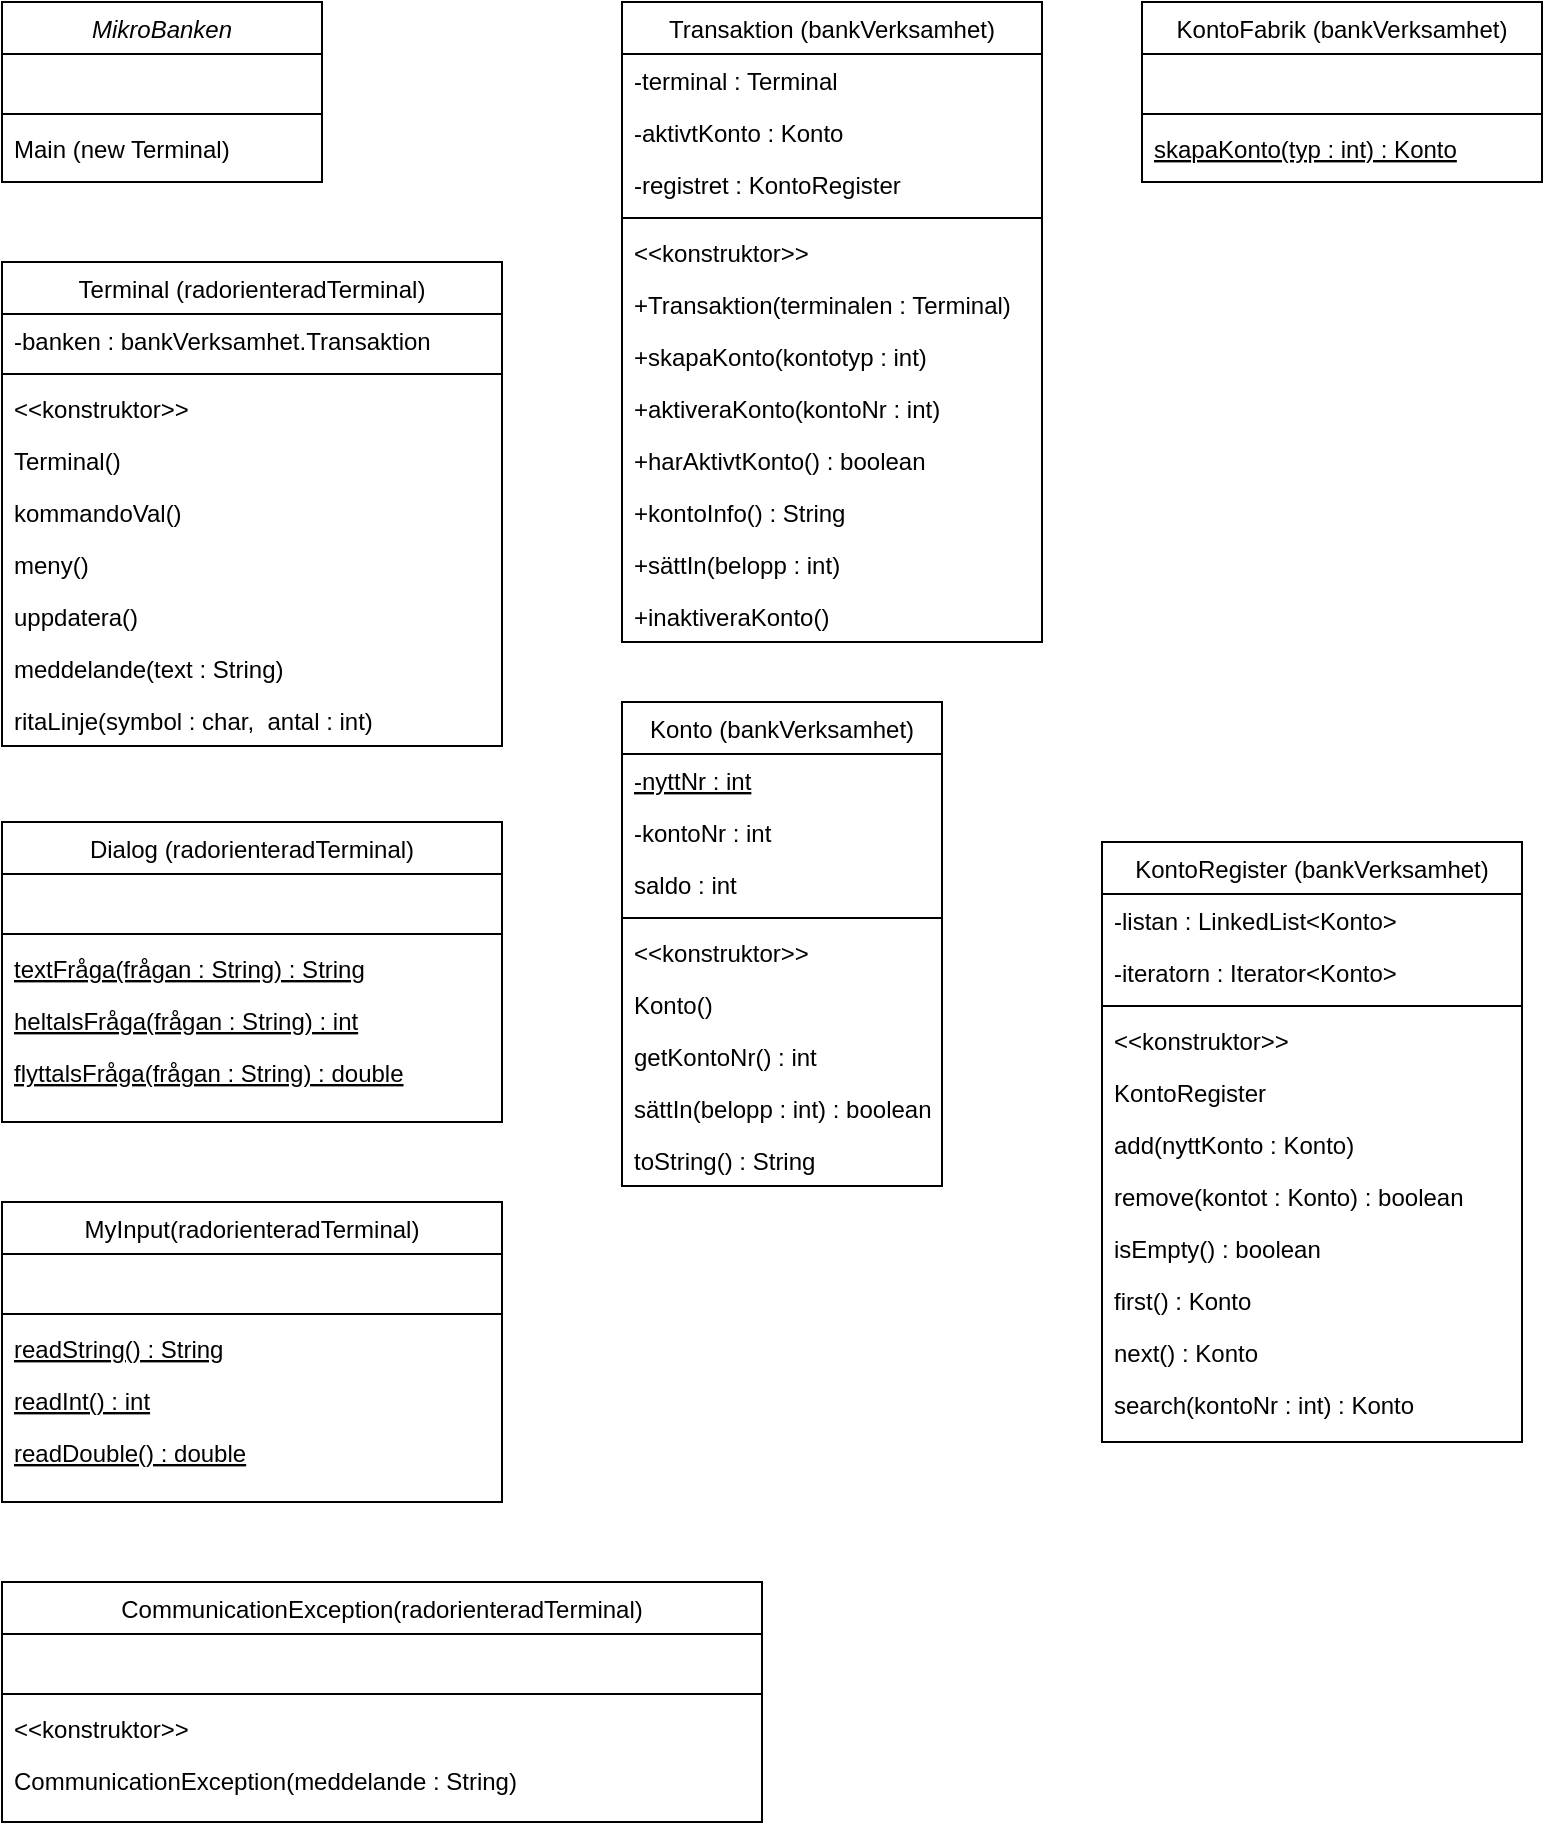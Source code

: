 <mxfile version="13.9.8" type="github">
  <diagram id="C5RBs43oDa-KdzZeNtuy" name="Page-1">
    <mxGraphModel dx="1233" dy="736" grid="1" gridSize="10" guides="1" tooltips="1" connect="1" arrows="1" fold="1" page="1" pageScale="1" pageWidth="827" pageHeight="1169" math="0" shadow="0">
      <root>
        <mxCell id="WIyWlLk6GJQsqaUBKTNV-0" />
        <mxCell id="WIyWlLk6GJQsqaUBKTNV-1" parent="WIyWlLk6GJQsqaUBKTNV-0" />
        <mxCell id="zkfFHV4jXpPFQw0GAbJ--0" value="MikroBanken" style="swimlane;fontStyle=2;align=center;verticalAlign=top;childLayout=stackLayout;horizontal=1;startSize=26;horizontalStack=0;resizeParent=1;resizeLast=0;collapsible=1;marginBottom=0;rounded=0;shadow=0;strokeWidth=1;" parent="WIyWlLk6GJQsqaUBKTNV-1" vertex="1">
          <mxGeometry x="30" y="30" width="160" height="90" as="geometry">
            <mxRectangle x="230" y="140" width="160" height="26" as="alternateBounds" />
          </mxGeometry>
        </mxCell>
        <mxCell id="zkfFHV4jXpPFQw0GAbJ--3" value=" " style="text;align=left;verticalAlign=top;spacingLeft=4;spacingRight=4;overflow=hidden;rotatable=0;points=[[0,0.5],[1,0.5]];portConstraint=eastwest;rounded=0;shadow=0;html=0;" parent="zkfFHV4jXpPFQw0GAbJ--0" vertex="1">
          <mxGeometry y="26" width="160" height="26" as="geometry" />
        </mxCell>
        <mxCell id="zkfFHV4jXpPFQw0GAbJ--4" value="" style="line;html=1;strokeWidth=1;align=left;verticalAlign=middle;spacingTop=-1;spacingLeft=3;spacingRight=3;rotatable=0;labelPosition=right;points=[];portConstraint=eastwest;" parent="zkfFHV4jXpPFQw0GAbJ--0" vertex="1">
          <mxGeometry y="52" width="160" height="8" as="geometry" />
        </mxCell>
        <mxCell id="zkfFHV4jXpPFQw0GAbJ--5" value="Main (new Terminal)" style="text;align=left;verticalAlign=top;spacingLeft=4;spacingRight=4;overflow=hidden;rotatable=0;points=[[0,0.5],[1,0.5]];portConstraint=eastwest;" parent="zkfFHV4jXpPFQw0GAbJ--0" vertex="1">
          <mxGeometry y="60" width="160" height="26" as="geometry" />
        </mxCell>
        <mxCell id="zkfFHV4jXpPFQw0GAbJ--6" value="KontoFabrik (bankVerksamhet)" style="swimlane;fontStyle=0;align=center;verticalAlign=top;childLayout=stackLayout;horizontal=1;startSize=26;horizontalStack=0;resizeParent=1;resizeLast=0;collapsible=1;marginBottom=0;rounded=0;shadow=0;strokeWidth=1;" parent="WIyWlLk6GJQsqaUBKTNV-1" vertex="1">
          <mxGeometry x="600" y="30" width="200" height="90" as="geometry">
            <mxRectangle x="130" y="380" width="160" height="26" as="alternateBounds" />
          </mxGeometry>
        </mxCell>
        <mxCell id="zkfFHV4jXpPFQw0GAbJ--8" value=" " style="text;align=left;verticalAlign=top;spacingLeft=4;spacingRight=4;overflow=hidden;rotatable=0;points=[[0,0.5],[1,0.5]];portConstraint=eastwest;rounded=0;shadow=0;html=0;" parent="zkfFHV4jXpPFQw0GAbJ--6" vertex="1">
          <mxGeometry y="26" width="200" height="26" as="geometry" />
        </mxCell>
        <mxCell id="zkfFHV4jXpPFQw0GAbJ--9" value="" style="line;html=1;strokeWidth=1;align=left;verticalAlign=middle;spacingTop=-1;spacingLeft=3;spacingRight=3;rotatable=0;labelPosition=right;points=[];portConstraint=eastwest;" parent="zkfFHV4jXpPFQw0GAbJ--6" vertex="1">
          <mxGeometry y="52" width="200" height="8" as="geometry" />
        </mxCell>
        <mxCell id="zkfFHV4jXpPFQw0GAbJ--10" value="skapaKonto(typ : int) : Konto" style="text;align=left;verticalAlign=top;spacingLeft=4;spacingRight=4;overflow=hidden;rotatable=0;points=[[0,0.5],[1,0.5]];portConstraint=eastwest;fontStyle=4" parent="zkfFHV4jXpPFQw0GAbJ--6" vertex="1">
          <mxGeometry y="60" width="200" height="26" as="geometry" />
        </mxCell>
        <mxCell id="zkfFHV4jXpPFQw0GAbJ--17" value="Konto (bankVerksamhet)" style="swimlane;fontStyle=0;align=center;verticalAlign=top;childLayout=stackLayout;horizontal=1;startSize=26;horizontalStack=0;resizeParent=1;resizeLast=0;collapsible=1;marginBottom=0;rounded=0;shadow=0;strokeWidth=1;" parent="WIyWlLk6GJQsqaUBKTNV-1" vertex="1">
          <mxGeometry x="340" y="380" width="160" height="242" as="geometry">
            <mxRectangle x="550" y="140" width="160" height="26" as="alternateBounds" />
          </mxGeometry>
        </mxCell>
        <mxCell id="zkfFHV4jXpPFQw0GAbJ--18" value="-nyttNr : int" style="text;align=left;verticalAlign=top;spacingLeft=4;spacingRight=4;overflow=hidden;rotatable=0;points=[[0,0.5],[1,0.5]];portConstraint=eastwest;fontStyle=4" parent="zkfFHV4jXpPFQw0GAbJ--17" vertex="1">
          <mxGeometry y="26" width="160" height="26" as="geometry" />
        </mxCell>
        <mxCell id="zkfFHV4jXpPFQw0GAbJ--19" value="-kontoNr : int" style="text;align=left;verticalAlign=top;spacingLeft=4;spacingRight=4;overflow=hidden;rotatable=0;points=[[0,0.5],[1,0.5]];portConstraint=eastwest;rounded=0;shadow=0;html=0;" parent="zkfFHV4jXpPFQw0GAbJ--17" vertex="1">
          <mxGeometry y="52" width="160" height="26" as="geometry" />
        </mxCell>
        <mxCell id="zkfFHV4jXpPFQw0GAbJ--20" value="saldo : int" style="text;align=left;verticalAlign=top;spacingLeft=4;spacingRight=4;overflow=hidden;rotatable=0;points=[[0,0.5],[1,0.5]];portConstraint=eastwest;rounded=0;shadow=0;html=0;" parent="zkfFHV4jXpPFQw0GAbJ--17" vertex="1">
          <mxGeometry y="78" width="160" height="26" as="geometry" />
        </mxCell>
        <mxCell id="zkfFHV4jXpPFQw0GAbJ--23" value="" style="line;html=1;strokeWidth=1;align=left;verticalAlign=middle;spacingTop=-1;spacingLeft=3;spacingRight=3;rotatable=0;labelPosition=right;points=[];portConstraint=eastwest;" parent="zkfFHV4jXpPFQw0GAbJ--17" vertex="1">
          <mxGeometry y="104" width="160" height="8" as="geometry" />
        </mxCell>
        <mxCell id="zkfFHV4jXpPFQw0GAbJ--24" value="&lt;&lt;konstruktor&gt;&gt;" style="text;align=left;verticalAlign=top;spacingLeft=4;spacingRight=4;overflow=hidden;rotatable=0;points=[[0,0.5],[1,0.5]];portConstraint=eastwest;" parent="zkfFHV4jXpPFQw0GAbJ--17" vertex="1">
          <mxGeometry y="112" width="160" height="26" as="geometry" />
        </mxCell>
        <mxCell id="zkfFHV4jXpPFQw0GAbJ--25" value="Konto()" style="text;align=left;verticalAlign=top;spacingLeft=4;spacingRight=4;overflow=hidden;rotatable=0;points=[[0,0.5],[1,0.5]];portConstraint=eastwest;" parent="zkfFHV4jXpPFQw0GAbJ--17" vertex="1">
          <mxGeometry y="138" width="160" height="26" as="geometry" />
        </mxCell>
        <mxCell id="RpCQzjK5pYoFoArACTxx-0" value="getKontoNr() : int" style="text;align=left;verticalAlign=top;spacingLeft=4;spacingRight=4;overflow=hidden;rotatable=0;points=[[0,0.5],[1,0.5]];portConstraint=eastwest;" parent="zkfFHV4jXpPFQw0GAbJ--17" vertex="1">
          <mxGeometry y="164" width="160" height="26" as="geometry" />
        </mxCell>
        <mxCell id="RpCQzjK5pYoFoArACTxx-2" value="sättIn(belopp : int) : boolean" style="text;align=left;verticalAlign=top;spacingLeft=4;spacingRight=4;overflow=hidden;rotatable=0;points=[[0,0.5],[1,0.5]];portConstraint=eastwest;" parent="zkfFHV4jXpPFQw0GAbJ--17" vertex="1">
          <mxGeometry y="190" width="160" height="26" as="geometry" />
        </mxCell>
        <mxCell id="RpCQzjK5pYoFoArACTxx-1" value="toString() : String" style="text;align=left;verticalAlign=top;spacingLeft=4;spacingRight=4;overflow=hidden;rotatable=0;points=[[0,0.5],[1,0.5]];portConstraint=eastwest;" parent="zkfFHV4jXpPFQw0GAbJ--17" vertex="1">
          <mxGeometry y="216" width="160" height="26" as="geometry" />
        </mxCell>
        <mxCell id="RpCQzjK5pYoFoArACTxx-3" value="Transaktion (bankVerksamhet)" style="swimlane;fontStyle=0;align=center;verticalAlign=top;childLayout=stackLayout;horizontal=1;startSize=26;horizontalStack=0;resizeParent=1;resizeLast=0;collapsible=1;marginBottom=0;rounded=0;shadow=0;strokeWidth=1;" parent="WIyWlLk6GJQsqaUBKTNV-1" vertex="1">
          <mxGeometry x="340" y="30" width="210" height="320" as="geometry">
            <mxRectangle x="550" y="140" width="160" height="26" as="alternateBounds" />
          </mxGeometry>
        </mxCell>
        <mxCell id="RpCQzjK5pYoFoArACTxx-5" value="-terminal : Terminal" style="text;align=left;verticalAlign=top;spacingLeft=4;spacingRight=4;overflow=hidden;rotatable=0;points=[[0,0.5],[1,0.5]];portConstraint=eastwest;rounded=0;shadow=0;html=0;" parent="RpCQzjK5pYoFoArACTxx-3" vertex="1">
          <mxGeometry y="26" width="210" height="26" as="geometry" />
        </mxCell>
        <mxCell id="RpCQzjK5pYoFoArACTxx-13" value="-aktivtKonto : Konto" style="text;align=left;verticalAlign=top;spacingLeft=4;spacingRight=4;overflow=hidden;rotatable=0;points=[[0,0.5],[1,0.5]];portConstraint=eastwest;rounded=0;shadow=0;html=0;" parent="RpCQzjK5pYoFoArACTxx-3" vertex="1">
          <mxGeometry y="52" width="210" height="26" as="geometry" />
        </mxCell>
        <mxCell id="RpCQzjK5pYoFoArACTxx-6" value="-registret : KontoRegister" style="text;align=left;verticalAlign=top;spacingLeft=4;spacingRight=4;overflow=hidden;rotatable=0;points=[[0,0.5],[1,0.5]];portConstraint=eastwest;rounded=0;shadow=0;html=0;" parent="RpCQzjK5pYoFoArACTxx-3" vertex="1">
          <mxGeometry y="78" width="210" height="26" as="geometry" />
        </mxCell>
        <mxCell id="RpCQzjK5pYoFoArACTxx-7" value="" style="line;html=1;strokeWidth=1;align=left;verticalAlign=middle;spacingTop=-1;spacingLeft=3;spacingRight=3;rotatable=0;labelPosition=right;points=[];portConstraint=eastwest;" parent="RpCQzjK5pYoFoArACTxx-3" vertex="1">
          <mxGeometry y="104" width="210" height="8" as="geometry" />
        </mxCell>
        <mxCell id="RpCQzjK5pYoFoArACTxx-8" value="&lt;&lt;konstruktor&gt;&gt;" style="text;align=left;verticalAlign=top;spacingLeft=4;spacingRight=4;overflow=hidden;rotatable=0;points=[[0,0.5],[1,0.5]];portConstraint=eastwest;" parent="RpCQzjK5pYoFoArACTxx-3" vertex="1">
          <mxGeometry y="112" width="210" height="26" as="geometry" />
        </mxCell>
        <mxCell id="RpCQzjK5pYoFoArACTxx-9" value="+Transaktion(terminalen : Terminal)" style="text;align=left;verticalAlign=top;spacingLeft=4;spacingRight=4;overflow=hidden;rotatable=0;points=[[0,0.5],[1,0.5]];portConstraint=eastwest;" parent="RpCQzjK5pYoFoArACTxx-3" vertex="1">
          <mxGeometry y="138" width="210" height="26" as="geometry" />
        </mxCell>
        <mxCell id="RpCQzjK5pYoFoArACTxx-10" value="+skapaKonto(kontotyp : int)" style="text;align=left;verticalAlign=top;spacingLeft=4;spacingRight=4;overflow=hidden;rotatable=0;points=[[0,0.5],[1,0.5]];portConstraint=eastwest;" parent="RpCQzjK5pYoFoArACTxx-3" vertex="1">
          <mxGeometry y="164" width="210" height="26" as="geometry" />
        </mxCell>
        <mxCell id="RpCQzjK5pYoFoArACTxx-11" value="+aktiveraKonto(kontoNr : int)" style="text;align=left;verticalAlign=top;spacingLeft=4;spacingRight=4;overflow=hidden;rotatable=0;points=[[0,0.5],[1,0.5]];portConstraint=eastwest;" parent="RpCQzjK5pYoFoArACTxx-3" vertex="1">
          <mxGeometry y="190" width="210" height="26" as="geometry" />
        </mxCell>
        <mxCell id="RpCQzjK5pYoFoArACTxx-16" value="+harAktivtKonto() : boolean" style="text;align=left;verticalAlign=top;spacingLeft=4;spacingRight=4;overflow=hidden;rotatable=0;points=[[0,0.5],[1,0.5]];portConstraint=eastwest;" parent="RpCQzjK5pYoFoArACTxx-3" vertex="1">
          <mxGeometry y="216" width="210" height="26" as="geometry" />
        </mxCell>
        <mxCell id="RpCQzjK5pYoFoArACTxx-15" value="+kontoInfo() : String" style="text;align=left;verticalAlign=top;spacingLeft=4;spacingRight=4;overflow=hidden;rotatable=0;points=[[0,0.5],[1,0.5]];portConstraint=eastwest;" parent="RpCQzjK5pYoFoArACTxx-3" vertex="1">
          <mxGeometry y="242" width="210" height="26" as="geometry" />
        </mxCell>
        <mxCell id="RpCQzjK5pYoFoArACTxx-14" value="+sättIn(belopp : int)" style="text;align=left;verticalAlign=top;spacingLeft=4;spacingRight=4;overflow=hidden;rotatable=0;points=[[0,0.5],[1,0.5]];portConstraint=eastwest;" parent="RpCQzjK5pYoFoArACTxx-3" vertex="1">
          <mxGeometry y="268" width="210" height="26" as="geometry" />
        </mxCell>
        <mxCell id="RpCQzjK5pYoFoArACTxx-12" value="+inaktiveraKonto()" style="text;align=left;verticalAlign=top;spacingLeft=4;spacingRight=4;overflow=hidden;rotatable=0;points=[[0,0.5],[1,0.5]];portConstraint=eastwest;" parent="RpCQzjK5pYoFoArACTxx-3" vertex="1">
          <mxGeometry y="294" width="210" height="26" as="geometry" />
        </mxCell>
        <mxCell id="RpCQzjK5pYoFoArACTxx-17" value="KontoRegister (bankVerksamhet)" style="swimlane;fontStyle=0;align=center;verticalAlign=top;childLayout=stackLayout;horizontal=1;startSize=26;horizontalStack=0;resizeParent=1;resizeLast=0;collapsible=1;marginBottom=0;rounded=0;shadow=0;strokeWidth=1;" parent="WIyWlLk6GJQsqaUBKTNV-1" vertex="1">
          <mxGeometry x="580" y="450" width="210" height="300" as="geometry">
            <mxRectangle x="550" y="140" width="160" height="26" as="alternateBounds" />
          </mxGeometry>
        </mxCell>
        <mxCell id="RpCQzjK5pYoFoArACTxx-18" value="-listan : LinkedList&lt;Konto&gt;" style="text;align=left;verticalAlign=top;spacingLeft=4;spacingRight=4;overflow=hidden;rotatable=0;points=[[0,0.5],[1,0.5]];portConstraint=eastwest;rounded=0;shadow=0;html=0;" parent="RpCQzjK5pYoFoArACTxx-17" vertex="1">
          <mxGeometry y="26" width="210" height="26" as="geometry" />
        </mxCell>
        <mxCell id="RpCQzjK5pYoFoArACTxx-19" value="-iteratorn : Iterator&lt;Konto&gt;" style="text;align=left;verticalAlign=top;spacingLeft=4;spacingRight=4;overflow=hidden;rotatable=0;points=[[0,0.5],[1,0.5]];portConstraint=eastwest;rounded=0;shadow=0;html=0;" parent="RpCQzjK5pYoFoArACTxx-17" vertex="1">
          <mxGeometry y="52" width="210" height="26" as="geometry" />
        </mxCell>
        <mxCell id="RpCQzjK5pYoFoArACTxx-21" value="" style="line;html=1;strokeWidth=1;align=left;verticalAlign=middle;spacingTop=-1;spacingLeft=3;spacingRight=3;rotatable=0;labelPosition=right;points=[];portConstraint=eastwest;" parent="RpCQzjK5pYoFoArACTxx-17" vertex="1">
          <mxGeometry y="78" width="210" height="8" as="geometry" />
        </mxCell>
        <mxCell id="RpCQzjK5pYoFoArACTxx-22" value="&lt;&lt;konstruktor&gt;&gt;" style="text;align=left;verticalAlign=top;spacingLeft=4;spacingRight=4;overflow=hidden;rotatable=0;points=[[0,0.5],[1,0.5]];portConstraint=eastwest;" parent="RpCQzjK5pYoFoArACTxx-17" vertex="1">
          <mxGeometry y="86" width="210" height="26" as="geometry" />
        </mxCell>
        <mxCell id="RpCQzjK5pYoFoArACTxx-23" value="KontoRegister" style="text;align=left;verticalAlign=top;spacingLeft=4;spacingRight=4;overflow=hidden;rotatable=0;points=[[0,0.5],[1,0.5]];portConstraint=eastwest;" parent="RpCQzjK5pYoFoArACTxx-17" vertex="1">
          <mxGeometry y="112" width="210" height="26" as="geometry" />
        </mxCell>
        <mxCell id="RpCQzjK5pYoFoArACTxx-24" value="add(nyttKonto : Konto)" style="text;align=left;verticalAlign=top;spacingLeft=4;spacingRight=4;overflow=hidden;rotatable=0;points=[[0,0.5],[1,0.5]];portConstraint=eastwest;" parent="RpCQzjK5pYoFoArACTxx-17" vertex="1">
          <mxGeometry y="138" width="210" height="26" as="geometry" />
        </mxCell>
        <mxCell id="RpCQzjK5pYoFoArACTxx-25" value="remove(kontot : Konto) : boolean" style="text;align=left;verticalAlign=top;spacingLeft=4;spacingRight=4;overflow=hidden;rotatable=0;points=[[0,0.5],[1,0.5]];portConstraint=eastwest;" parent="RpCQzjK5pYoFoArACTxx-17" vertex="1">
          <mxGeometry y="164" width="210" height="26" as="geometry" />
        </mxCell>
        <mxCell id="RpCQzjK5pYoFoArACTxx-26" value="isEmpty() : boolean" style="text;align=left;verticalAlign=top;spacingLeft=4;spacingRight=4;overflow=hidden;rotatable=0;points=[[0,0.5],[1,0.5]];portConstraint=eastwest;" parent="RpCQzjK5pYoFoArACTxx-17" vertex="1">
          <mxGeometry y="190" width="210" height="26" as="geometry" />
        </mxCell>
        <mxCell id="RpCQzjK5pYoFoArACTxx-27" value="first() : Konto" style="text;align=left;verticalAlign=top;spacingLeft=4;spacingRight=4;overflow=hidden;rotatable=0;points=[[0,0.5],[1,0.5]];portConstraint=eastwest;" parent="RpCQzjK5pYoFoArACTxx-17" vertex="1">
          <mxGeometry y="216" width="210" height="26" as="geometry" />
        </mxCell>
        <mxCell id="RpCQzjK5pYoFoArACTxx-28" value="next() : Konto" style="text;align=left;verticalAlign=top;spacingLeft=4;spacingRight=4;overflow=hidden;rotatable=0;points=[[0,0.5],[1,0.5]];portConstraint=eastwest;" parent="RpCQzjK5pYoFoArACTxx-17" vertex="1">
          <mxGeometry y="242" width="210" height="26" as="geometry" />
        </mxCell>
        <mxCell id="RpCQzjK5pYoFoArACTxx-43" value="search(kontoNr : int) : Konto" style="text;align=left;verticalAlign=top;spacingLeft=4;spacingRight=4;overflow=hidden;rotatable=0;points=[[0,0.5],[1,0.5]];portConstraint=eastwest;" parent="RpCQzjK5pYoFoArACTxx-17" vertex="1">
          <mxGeometry y="268" width="210" height="26" as="geometry" />
        </mxCell>
        <mxCell id="VI6SXhEICpmJCQ1Iv2Ra-0" value="Terminal (radorienteradTerminal)" style="swimlane;fontStyle=0;align=center;verticalAlign=top;childLayout=stackLayout;horizontal=1;startSize=26;horizontalStack=0;resizeParent=1;resizeLast=0;collapsible=1;marginBottom=0;rounded=0;shadow=0;strokeWidth=1;" parent="WIyWlLk6GJQsqaUBKTNV-1" vertex="1">
          <mxGeometry x="30" y="160" width="250" height="242" as="geometry">
            <mxRectangle x="550" y="140" width="160" height="26" as="alternateBounds" />
          </mxGeometry>
        </mxCell>
        <mxCell id="VI6SXhEICpmJCQ1Iv2Ra-1" value="-banken : bankVerksamhet.Transaktion" style="text;align=left;verticalAlign=top;spacingLeft=4;spacingRight=4;overflow=hidden;rotatable=0;points=[[0,0.5],[1,0.5]];portConstraint=eastwest;fontStyle=0" parent="VI6SXhEICpmJCQ1Iv2Ra-0" vertex="1">
          <mxGeometry y="26" width="250" height="26" as="geometry" />
        </mxCell>
        <mxCell id="VI6SXhEICpmJCQ1Iv2Ra-4" value="" style="line;html=1;strokeWidth=1;align=left;verticalAlign=middle;spacingTop=-1;spacingLeft=3;spacingRight=3;rotatable=0;labelPosition=right;points=[];portConstraint=eastwest;" parent="VI6SXhEICpmJCQ1Iv2Ra-0" vertex="1">
          <mxGeometry y="52" width="250" height="8" as="geometry" />
        </mxCell>
        <mxCell id="VI6SXhEICpmJCQ1Iv2Ra-5" value="&lt;&lt;konstruktor&gt;&gt;" style="text;align=left;verticalAlign=top;spacingLeft=4;spacingRight=4;overflow=hidden;rotatable=0;points=[[0,0.5],[1,0.5]];portConstraint=eastwest;" parent="VI6SXhEICpmJCQ1Iv2Ra-0" vertex="1">
          <mxGeometry y="60" width="250" height="26" as="geometry" />
        </mxCell>
        <mxCell id="VI6SXhEICpmJCQ1Iv2Ra-6" value="Terminal()" style="text;align=left;verticalAlign=top;spacingLeft=4;spacingRight=4;overflow=hidden;rotatable=0;points=[[0,0.5],[1,0.5]];portConstraint=eastwest;" parent="VI6SXhEICpmJCQ1Iv2Ra-0" vertex="1">
          <mxGeometry y="86" width="250" height="26" as="geometry" />
        </mxCell>
        <mxCell id="VI6SXhEICpmJCQ1Iv2Ra-7" value="kommandoVal()" style="text;align=left;verticalAlign=top;spacingLeft=4;spacingRight=4;overflow=hidden;rotatable=0;points=[[0,0.5],[1,0.5]];portConstraint=eastwest;" parent="VI6SXhEICpmJCQ1Iv2Ra-0" vertex="1">
          <mxGeometry y="112" width="250" height="26" as="geometry" />
        </mxCell>
        <mxCell id="VI6SXhEICpmJCQ1Iv2Ra-8" value="meny()" style="text;align=left;verticalAlign=top;spacingLeft=4;spacingRight=4;overflow=hidden;rotatable=0;points=[[0,0.5],[1,0.5]];portConstraint=eastwest;" parent="VI6SXhEICpmJCQ1Iv2Ra-0" vertex="1">
          <mxGeometry y="138" width="250" height="26" as="geometry" />
        </mxCell>
        <mxCell id="VI6SXhEICpmJCQ1Iv2Ra-9" value="uppdatera()" style="text;align=left;verticalAlign=top;spacingLeft=4;spacingRight=4;overflow=hidden;rotatable=0;points=[[0,0.5],[1,0.5]];portConstraint=eastwest;" parent="VI6SXhEICpmJCQ1Iv2Ra-0" vertex="1">
          <mxGeometry y="164" width="250" height="26" as="geometry" />
        </mxCell>
        <mxCell id="VI6SXhEICpmJCQ1Iv2Ra-10" value="meddelande(text : String)" style="text;align=left;verticalAlign=top;spacingLeft=4;spacingRight=4;overflow=hidden;rotatable=0;points=[[0,0.5],[1,0.5]];portConstraint=eastwest;" parent="VI6SXhEICpmJCQ1Iv2Ra-0" vertex="1">
          <mxGeometry y="190" width="250" height="26" as="geometry" />
        </mxCell>
        <mxCell id="VI6SXhEICpmJCQ1Iv2Ra-11" value="ritaLinje(symbol : char,  antal : int)" style="text;align=left;verticalAlign=top;spacingLeft=4;spacingRight=4;overflow=hidden;rotatable=0;points=[[0,0.5],[1,0.5]];portConstraint=eastwest;" parent="VI6SXhEICpmJCQ1Iv2Ra-0" vertex="1">
          <mxGeometry y="216" width="250" height="26" as="geometry" />
        </mxCell>
        <mxCell id="VI6SXhEICpmJCQ1Iv2Ra-12" value="Dialog (radorienteradTerminal)" style="swimlane;fontStyle=0;align=center;verticalAlign=top;childLayout=stackLayout;horizontal=1;startSize=26;horizontalStack=0;resizeParent=1;resizeLast=0;collapsible=1;marginBottom=0;rounded=0;shadow=0;strokeWidth=1;" parent="WIyWlLk6GJQsqaUBKTNV-1" vertex="1">
          <mxGeometry x="30" y="440" width="250" height="150" as="geometry">
            <mxRectangle x="550" y="140" width="160" height="26" as="alternateBounds" />
          </mxGeometry>
        </mxCell>
        <mxCell id="VI6SXhEICpmJCQ1Iv2Ra-13" value=" " style="text;align=left;verticalAlign=top;spacingLeft=4;spacingRight=4;overflow=hidden;rotatable=0;points=[[0,0.5],[1,0.5]];portConstraint=eastwest;fontStyle=0" parent="VI6SXhEICpmJCQ1Iv2Ra-12" vertex="1">
          <mxGeometry y="26" width="250" height="26" as="geometry" />
        </mxCell>
        <mxCell id="VI6SXhEICpmJCQ1Iv2Ra-14" value="" style="line;html=1;strokeWidth=1;align=left;verticalAlign=middle;spacingTop=-1;spacingLeft=3;spacingRight=3;rotatable=0;labelPosition=right;points=[];portConstraint=eastwest;" parent="VI6SXhEICpmJCQ1Iv2Ra-12" vertex="1">
          <mxGeometry y="52" width="250" height="8" as="geometry" />
        </mxCell>
        <mxCell id="VI6SXhEICpmJCQ1Iv2Ra-15" value="textFråga(frågan : String) : String" style="text;align=left;verticalAlign=top;spacingLeft=4;spacingRight=4;overflow=hidden;rotatable=0;points=[[0,0.5],[1,0.5]];portConstraint=eastwest;fontStyle=4" parent="VI6SXhEICpmJCQ1Iv2Ra-12" vertex="1">
          <mxGeometry y="60" width="250" height="26" as="geometry" />
        </mxCell>
        <mxCell id="VI6SXhEICpmJCQ1Iv2Ra-16" value="heltalsFråga(frågan : String) : int" style="text;align=left;verticalAlign=top;spacingLeft=4;spacingRight=4;overflow=hidden;rotatable=0;points=[[0,0.5],[1,0.5]];portConstraint=eastwest;fontStyle=4" parent="VI6SXhEICpmJCQ1Iv2Ra-12" vertex="1">
          <mxGeometry y="86" width="250" height="26" as="geometry" />
        </mxCell>
        <mxCell id="VI6SXhEICpmJCQ1Iv2Ra-17" value="flyttalsFråga(frågan : String) : double" style="text;align=left;verticalAlign=top;spacingLeft=4;spacingRight=4;overflow=hidden;rotatable=0;points=[[0,0.5],[1,0.5]];portConstraint=eastwest;fontStyle=4" parent="VI6SXhEICpmJCQ1Iv2Ra-12" vertex="1">
          <mxGeometry y="112" width="250" height="26" as="geometry" />
        </mxCell>
        <mxCell id="mbMYrmF-4r5DSsp10XNC-0" value="CommunicationException(radorienteradTerminal)" style="swimlane;fontStyle=0;align=center;verticalAlign=top;childLayout=stackLayout;horizontal=1;startSize=26;horizontalStack=0;resizeParent=1;resizeLast=0;collapsible=1;marginBottom=0;rounded=0;shadow=0;strokeWidth=1;" vertex="1" parent="WIyWlLk6GJQsqaUBKTNV-1">
          <mxGeometry x="30" y="820" width="380" height="120" as="geometry">
            <mxRectangle x="550" y="140" width="160" height="26" as="alternateBounds" />
          </mxGeometry>
        </mxCell>
        <mxCell id="mbMYrmF-4r5DSsp10XNC-1" value=" " style="text;align=left;verticalAlign=top;spacingLeft=4;spacingRight=4;overflow=hidden;rotatable=0;points=[[0,0.5],[1,0.5]];portConstraint=eastwest;fontStyle=0" vertex="1" parent="mbMYrmF-4r5DSsp10XNC-0">
          <mxGeometry y="26" width="380" height="26" as="geometry" />
        </mxCell>
        <mxCell id="mbMYrmF-4r5DSsp10XNC-2" value="" style="line;html=1;strokeWidth=1;align=left;verticalAlign=middle;spacingTop=-1;spacingLeft=3;spacingRight=3;rotatable=0;labelPosition=right;points=[];portConstraint=eastwest;" vertex="1" parent="mbMYrmF-4r5DSsp10XNC-0">
          <mxGeometry y="52" width="380" height="8" as="geometry" />
        </mxCell>
        <mxCell id="mbMYrmF-4r5DSsp10XNC-10" value="&lt;&lt;konstruktor&gt;&gt;" style="text;align=left;verticalAlign=top;spacingLeft=4;spacingRight=4;overflow=hidden;rotatable=0;points=[[0,0.5],[1,0.5]];portConstraint=eastwest;" vertex="1" parent="mbMYrmF-4r5DSsp10XNC-0">
          <mxGeometry y="60" width="380" height="26" as="geometry" />
        </mxCell>
        <mxCell id="mbMYrmF-4r5DSsp10XNC-11" value="CommunicationException(meddelande : String)" style="text;align=left;verticalAlign=top;spacingLeft=4;spacingRight=4;overflow=hidden;rotatable=0;points=[[0,0.5],[1,0.5]];portConstraint=eastwest;" vertex="1" parent="mbMYrmF-4r5DSsp10XNC-0">
          <mxGeometry y="86" width="380" height="26" as="geometry" />
        </mxCell>
        <mxCell id="mbMYrmF-4r5DSsp10XNC-12" value="MyInput(radorienteradTerminal)" style="swimlane;fontStyle=0;align=center;verticalAlign=top;childLayout=stackLayout;horizontal=1;startSize=26;horizontalStack=0;resizeParent=1;resizeLast=0;collapsible=1;marginBottom=0;rounded=0;shadow=0;strokeWidth=1;" vertex="1" parent="WIyWlLk6GJQsqaUBKTNV-1">
          <mxGeometry x="30" y="630" width="250" height="150" as="geometry">
            <mxRectangle x="550" y="140" width="160" height="26" as="alternateBounds" />
          </mxGeometry>
        </mxCell>
        <mxCell id="mbMYrmF-4r5DSsp10XNC-13" value=" " style="text;align=left;verticalAlign=top;spacingLeft=4;spacingRight=4;overflow=hidden;rotatable=0;points=[[0,0.5],[1,0.5]];portConstraint=eastwest;fontStyle=0" vertex="1" parent="mbMYrmF-4r5DSsp10XNC-12">
          <mxGeometry y="26" width="250" height="26" as="geometry" />
        </mxCell>
        <mxCell id="mbMYrmF-4r5DSsp10XNC-14" value="" style="line;html=1;strokeWidth=1;align=left;verticalAlign=middle;spacingTop=-1;spacingLeft=3;spacingRight=3;rotatable=0;labelPosition=right;points=[];portConstraint=eastwest;" vertex="1" parent="mbMYrmF-4r5DSsp10XNC-12">
          <mxGeometry y="52" width="250" height="8" as="geometry" />
        </mxCell>
        <mxCell id="mbMYrmF-4r5DSsp10XNC-15" value="readString() : String" style="text;align=left;verticalAlign=top;spacingLeft=4;spacingRight=4;overflow=hidden;rotatable=0;points=[[0,0.5],[1,0.5]];portConstraint=eastwest;fontStyle=4" vertex="1" parent="mbMYrmF-4r5DSsp10XNC-12">
          <mxGeometry y="60" width="250" height="26" as="geometry" />
        </mxCell>
        <mxCell id="mbMYrmF-4r5DSsp10XNC-18" value="readInt() : int" style="text;align=left;verticalAlign=top;spacingLeft=4;spacingRight=4;overflow=hidden;rotatable=0;points=[[0,0.5],[1,0.5]];portConstraint=eastwest;fontStyle=4" vertex="1" parent="mbMYrmF-4r5DSsp10XNC-12">
          <mxGeometry y="86" width="250" height="26" as="geometry" />
        </mxCell>
        <mxCell id="mbMYrmF-4r5DSsp10XNC-19" value="readDouble() : double" style="text;align=left;verticalAlign=top;spacingLeft=4;spacingRight=4;overflow=hidden;rotatable=0;points=[[0,0.5],[1,0.5]];portConstraint=eastwest;fontStyle=4" vertex="1" parent="mbMYrmF-4r5DSsp10XNC-12">
          <mxGeometry y="112" width="250" height="26" as="geometry" />
        </mxCell>
      </root>
    </mxGraphModel>
  </diagram>
</mxfile>
